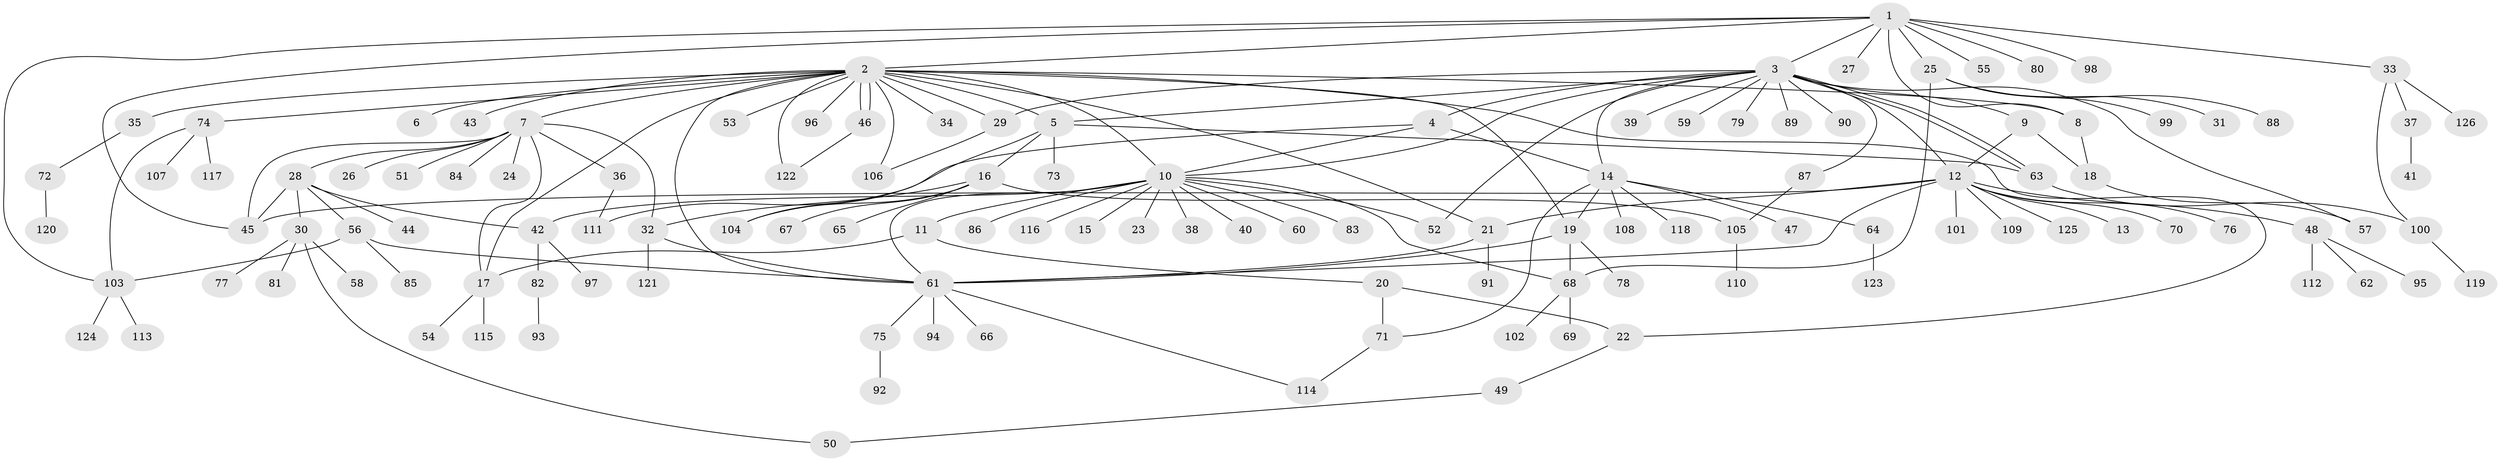 // Generated by graph-tools (version 1.1) at 2025/25/03/09/25 03:25:56]
// undirected, 126 vertices, 167 edges
graph export_dot {
graph [start="1"]
  node [color=gray90,style=filled];
  1;
  2;
  3;
  4;
  5;
  6;
  7;
  8;
  9;
  10;
  11;
  12;
  13;
  14;
  15;
  16;
  17;
  18;
  19;
  20;
  21;
  22;
  23;
  24;
  25;
  26;
  27;
  28;
  29;
  30;
  31;
  32;
  33;
  34;
  35;
  36;
  37;
  38;
  39;
  40;
  41;
  42;
  43;
  44;
  45;
  46;
  47;
  48;
  49;
  50;
  51;
  52;
  53;
  54;
  55;
  56;
  57;
  58;
  59;
  60;
  61;
  62;
  63;
  64;
  65;
  66;
  67;
  68;
  69;
  70;
  71;
  72;
  73;
  74;
  75;
  76;
  77;
  78;
  79;
  80;
  81;
  82;
  83;
  84;
  85;
  86;
  87;
  88;
  89;
  90;
  91;
  92;
  93;
  94;
  95;
  96;
  97;
  98;
  99;
  100;
  101;
  102;
  103;
  104;
  105;
  106;
  107;
  108;
  109;
  110;
  111;
  112;
  113;
  114;
  115;
  116;
  117;
  118;
  119;
  120;
  121;
  122;
  123;
  124;
  125;
  126;
  1 -- 2;
  1 -- 3;
  1 -- 8;
  1 -- 25;
  1 -- 27;
  1 -- 33;
  1 -- 45;
  1 -- 55;
  1 -- 80;
  1 -- 98;
  1 -- 103;
  2 -- 5;
  2 -- 6;
  2 -- 7;
  2 -- 8;
  2 -- 10;
  2 -- 17;
  2 -- 19;
  2 -- 21;
  2 -- 22;
  2 -- 29;
  2 -- 34;
  2 -- 35;
  2 -- 43;
  2 -- 46;
  2 -- 46;
  2 -- 53;
  2 -- 61;
  2 -- 74;
  2 -- 96;
  2 -- 106;
  2 -- 122;
  3 -- 4;
  3 -- 5;
  3 -- 9;
  3 -- 10;
  3 -- 12;
  3 -- 14;
  3 -- 29;
  3 -- 39;
  3 -- 52;
  3 -- 57;
  3 -- 59;
  3 -- 63;
  3 -- 63;
  3 -- 79;
  3 -- 87;
  3 -- 89;
  3 -- 90;
  4 -- 10;
  4 -- 14;
  4 -- 111;
  5 -- 16;
  5 -- 63;
  5 -- 73;
  5 -- 104;
  7 -- 17;
  7 -- 24;
  7 -- 26;
  7 -- 28;
  7 -- 32;
  7 -- 36;
  7 -- 45;
  7 -- 51;
  7 -- 84;
  8 -- 18;
  9 -- 12;
  9 -- 18;
  10 -- 11;
  10 -- 15;
  10 -- 23;
  10 -- 38;
  10 -- 40;
  10 -- 42;
  10 -- 52;
  10 -- 60;
  10 -- 61;
  10 -- 68;
  10 -- 83;
  10 -- 86;
  10 -- 116;
  11 -- 17;
  11 -- 20;
  12 -- 13;
  12 -- 21;
  12 -- 45;
  12 -- 48;
  12 -- 61;
  12 -- 70;
  12 -- 76;
  12 -- 101;
  12 -- 109;
  12 -- 125;
  14 -- 19;
  14 -- 47;
  14 -- 64;
  14 -- 71;
  14 -- 108;
  14 -- 118;
  16 -- 32;
  16 -- 65;
  16 -- 67;
  16 -- 104;
  16 -- 105;
  17 -- 54;
  17 -- 115;
  18 -- 57;
  19 -- 61;
  19 -- 68;
  19 -- 78;
  20 -- 22;
  20 -- 71;
  21 -- 61;
  21 -- 91;
  22 -- 49;
  25 -- 31;
  25 -- 68;
  25 -- 88;
  25 -- 99;
  28 -- 30;
  28 -- 42;
  28 -- 44;
  28 -- 45;
  28 -- 56;
  29 -- 106;
  30 -- 50;
  30 -- 58;
  30 -- 77;
  30 -- 81;
  32 -- 61;
  32 -- 121;
  33 -- 37;
  33 -- 100;
  33 -- 126;
  35 -- 72;
  36 -- 111;
  37 -- 41;
  42 -- 82;
  42 -- 97;
  46 -- 122;
  48 -- 62;
  48 -- 95;
  48 -- 112;
  49 -- 50;
  56 -- 61;
  56 -- 85;
  56 -- 103;
  61 -- 66;
  61 -- 75;
  61 -- 94;
  61 -- 114;
  63 -- 100;
  64 -- 123;
  68 -- 69;
  68 -- 102;
  71 -- 114;
  72 -- 120;
  74 -- 103;
  74 -- 107;
  74 -- 117;
  75 -- 92;
  82 -- 93;
  87 -- 105;
  100 -- 119;
  103 -- 113;
  103 -- 124;
  105 -- 110;
}
